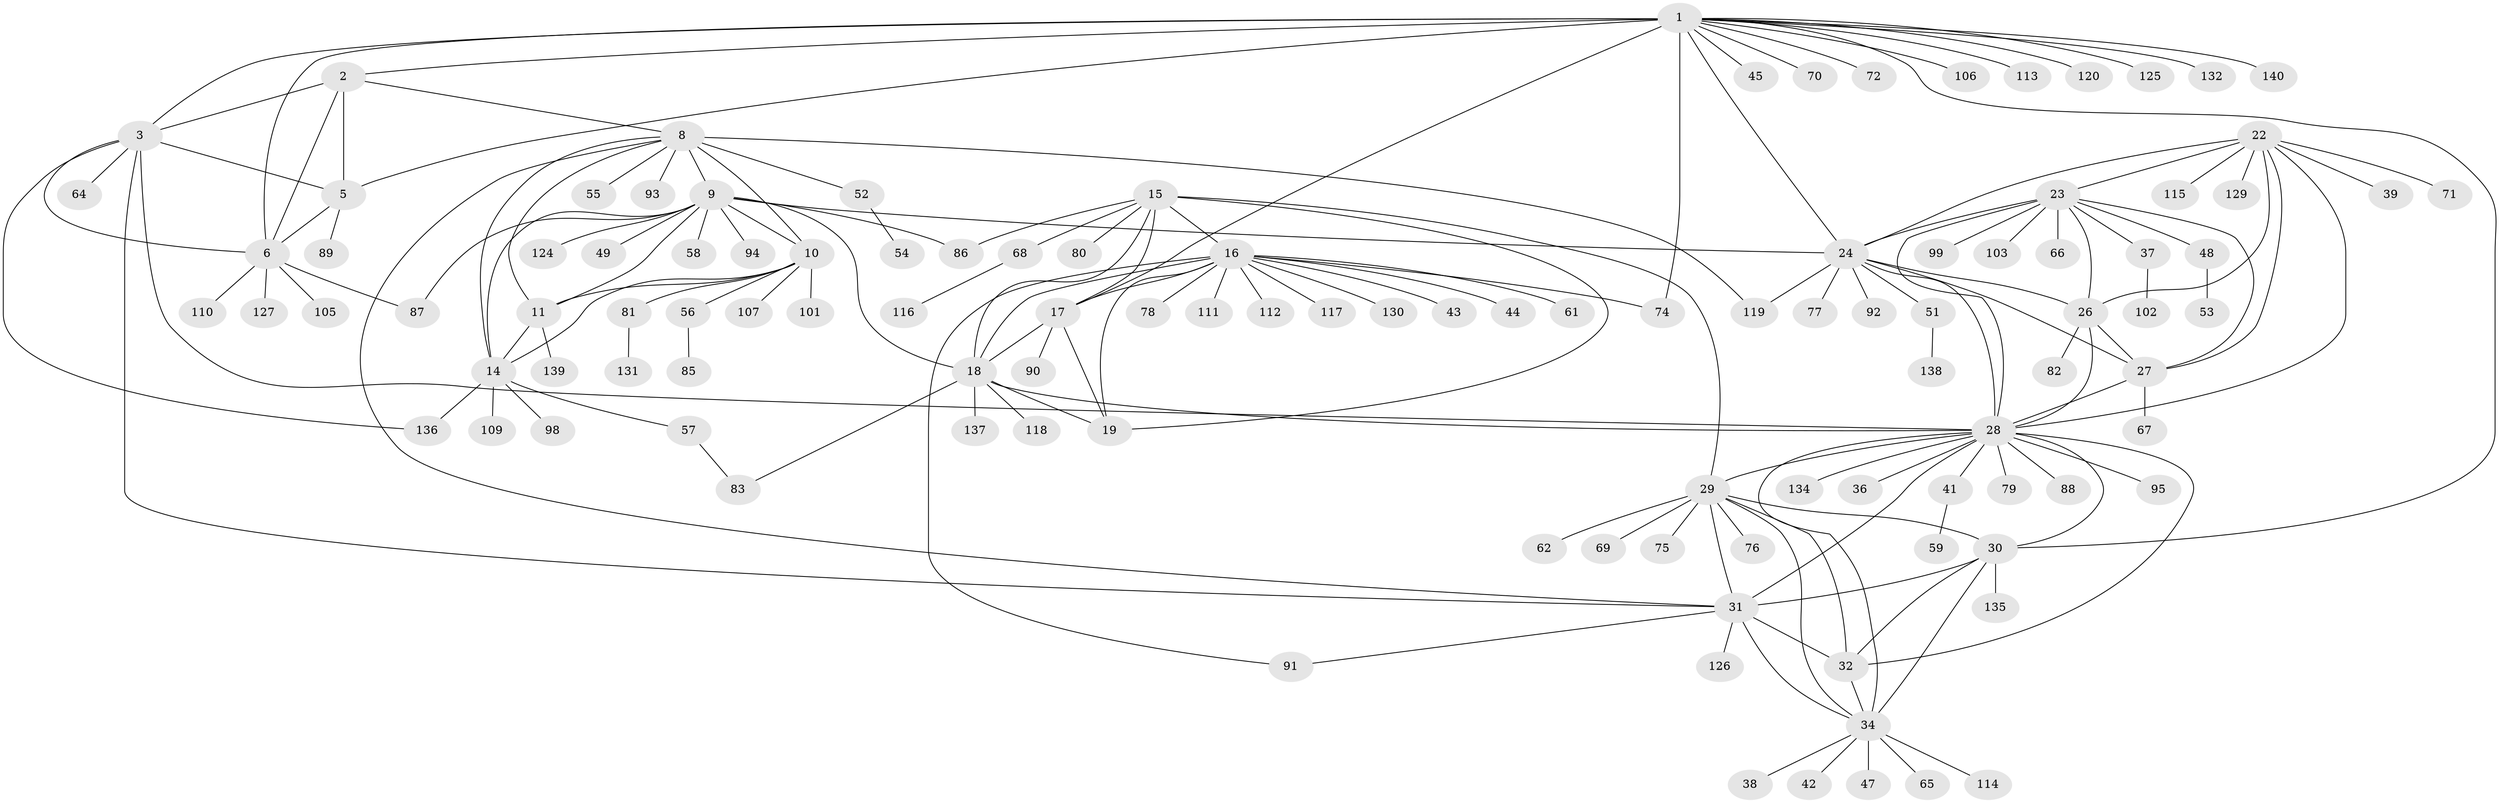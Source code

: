 // Generated by graph-tools (version 1.1) at 2025/52/02/27/25 19:52:17]
// undirected, 114 vertices, 166 edges
graph export_dot {
graph [start="1"]
  node [color=gray90,style=filled];
  1 [super="+4"];
  2;
  3 [super="+46"];
  5;
  6 [super="+7"];
  8 [super="+13"];
  9 [super="+60"];
  10 [super="+12"];
  11 [super="+121"];
  14 [super="+84"];
  15 [super="+20"];
  16 [super="+21"];
  17;
  18 [super="+108"];
  19 [super="+97"];
  22 [super="+122"];
  23 [super="+50"];
  24 [super="+25"];
  26;
  27 [super="+63"];
  28 [super="+33"];
  29 [super="+123"];
  30 [super="+35"];
  31 [super="+73"];
  32;
  34 [super="+40"];
  36;
  37;
  38;
  39;
  41;
  42;
  43;
  44;
  45;
  47;
  48;
  49;
  51 [super="+128"];
  52;
  53;
  54;
  55;
  56;
  57;
  58;
  59;
  61;
  62;
  64;
  65;
  66;
  67;
  68 [super="+100"];
  69;
  70;
  71;
  72;
  74;
  75;
  76 [super="+133"];
  77 [super="+96"];
  78;
  79;
  80;
  81;
  82;
  83;
  85;
  86;
  87;
  88;
  89;
  90;
  91 [super="+104"];
  92;
  93;
  94;
  95;
  98;
  99;
  101;
  102;
  103;
  105;
  106;
  107;
  109;
  110;
  111;
  112;
  113;
  114;
  115;
  116;
  117;
  118;
  119;
  120;
  124;
  125;
  126;
  127;
  129;
  130;
  131;
  132;
  134;
  135;
  136;
  137;
  138;
  139;
  140;
  1 -- 2 [weight=2];
  1 -- 3 [weight=2];
  1 -- 5 [weight=2];
  1 -- 6 [weight=4];
  1 -- 17;
  1 -- 30;
  1 -- 70;
  1 -- 72;
  1 -- 74;
  1 -- 132;
  1 -- 140;
  1 -- 106;
  1 -- 45;
  1 -- 113;
  1 -- 120;
  1 -- 125;
  1 -- 24;
  2 -- 3;
  2 -- 5;
  2 -- 6 [weight=2];
  2 -- 8;
  3 -- 5;
  3 -- 6 [weight=2];
  3 -- 64;
  3 -- 136;
  3 -- 28;
  3 -- 31;
  5 -- 6 [weight=2];
  5 -- 89;
  6 -- 87;
  6 -- 127;
  6 -- 105;
  6 -- 110;
  8 -- 9 [weight=2];
  8 -- 10 [weight=4];
  8 -- 11 [weight=2];
  8 -- 14 [weight=2];
  8 -- 52;
  8 -- 55;
  8 -- 119;
  8 -- 93;
  8 -- 31;
  9 -- 10 [weight=2];
  9 -- 11;
  9 -- 14;
  9 -- 18;
  9 -- 24;
  9 -- 49;
  9 -- 58;
  9 -- 86;
  9 -- 87;
  9 -- 94;
  9 -- 124;
  10 -- 11 [weight=2];
  10 -- 14 [weight=2];
  10 -- 56;
  10 -- 107;
  10 -- 101;
  10 -- 81;
  11 -- 14;
  11 -- 139;
  14 -- 57;
  14 -- 98;
  14 -- 136;
  14 -- 109;
  15 -- 16 [weight=4];
  15 -- 17 [weight=2];
  15 -- 18 [weight=2];
  15 -- 19 [weight=2];
  15 -- 29;
  15 -- 68;
  15 -- 80;
  15 -- 86;
  16 -- 17 [weight=2];
  16 -- 18 [weight=2];
  16 -- 19 [weight=2];
  16 -- 44;
  16 -- 78;
  16 -- 91;
  16 -- 111;
  16 -- 130;
  16 -- 74;
  16 -- 43;
  16 -- 112;
  16 -- 117;
  16 -- 61;
  17 -- 18;
  17 -- 19;
  17 -- 90;
  18 -- 19;
  18 -- 28;
  18 -- 83;
  18 -- 118;
  18 -- 137;
  22 -- 23;
  22 -- 24 [weight=2];
  22 -- 26;
  22 -- 27;
  22 -- 28;
  22 -- 39;
  22 -- 71;
  22 -- 115;
  22 -- 129;
  23 -- 24 [weight=2];
  23 -- 26;
  23 -- 27;
  23 -- 28;
  23 -- 37;
  23 -- 48;
  23 -- 66;
  23 -- 99;
  23 -- 103;
  24 -- 26 [weight=2];
  24 -- 27 [weight=2];
  24 -- 28 [weight=2];
  24 -- 51;
  24 -- 77;
  24 -- 92;
  24 -- 119;
  26 -- 27;
  26 -- 28;
  26 -- 82;
  27 -- 28;
  27 -- 67;
  28 -- 36;
  28 -- 95;
  28 -- 134;
  28 -- 32;
  28 -- 34;
  28 -- 41;
  28 -- 79;
  28 -- 88;
  28 -- 29;
  28 -- 30 [weight=2];
  28 -- 31;
  29 -- 30 [weight=2];
  29 -- 31;
  29 -- 32;
  29 -- 34;
  29 -- 62;
  29 -- 69;
  29 -- 75;
  29 -- 76;
  30 -- 31 [weight=2];
  30 -- 32 [weight=2];
  30 -- 34 [weight=2];
  30 -- 135;
  31 -- 32;
  31 -- 34;
  31 -- 126;
  31 -- 91;
  32 -- 34;
  34 -- 38;
  34 -- 47;
  34 -- 65;
  34 -- 114;
  34 -- 42;
  37 -- 102;
  41 -- 59;
  48 -- 53;
  51 -- 138;
  52 -- 54;
  56 -- 85;
  57 -- 83;
  68 -- 116;
  81 -- 131;
}
